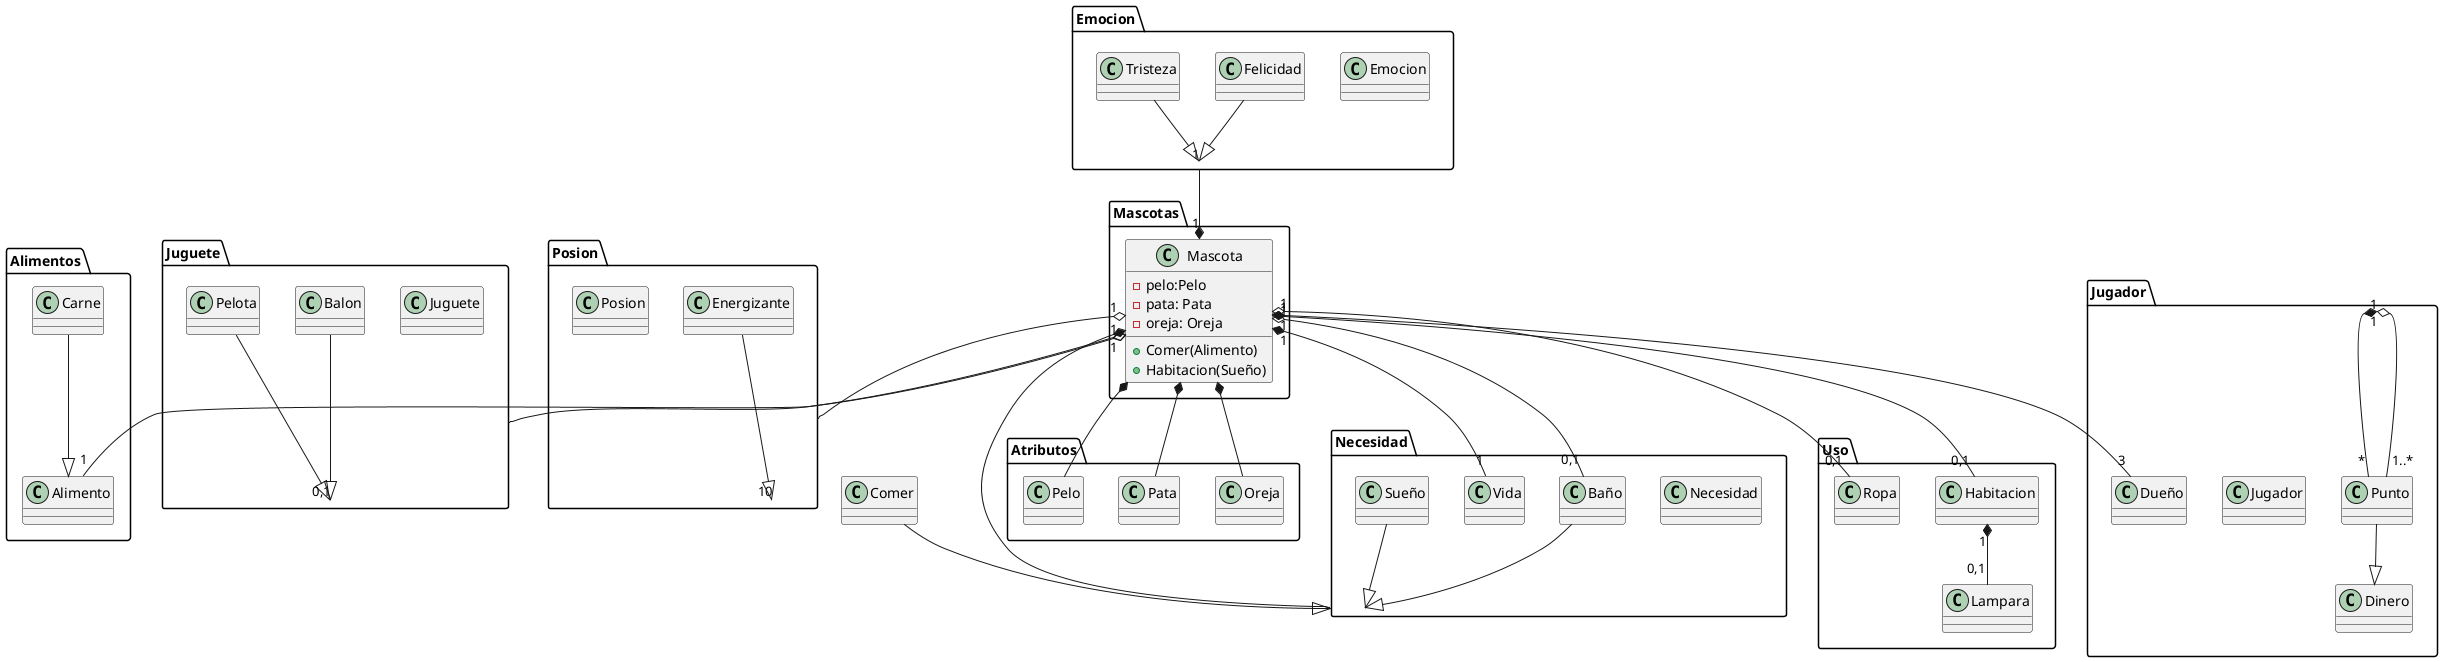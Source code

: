 @startuml mascota 
package Mascotas {
class Mascota {
-pelo:Pelo
-pata: Pata
-oreja: Oreja
+Comer(Alimento)
+Habitacion(Sueño)

}
}
package Alimentos {
class Alimento
class Carne
}
package Necesidad{
Class Necesidad
Class Vida
Class Baño
Class Sueño
}
package Juguete{
class Juguete
Class Balon
Class Pelota
}
package Emocion{
Class Emocion 
Class Felicidad
class Tristeza
 }
package Posion{
Class Energizante 
Class Posion
}
package Jugador{
Class Dueño 
Class Jugador
Class Dinero
Class Punto
}
package Uso {
Class Habitacion
Class Lampara
Class Ropa
}
package Atributos {
Class Pelo
Class Oreja
Class Pata
}
Mascota *-- Necesidad

Mascota *-- Pelo 

Mascota *-- Oreja

Mascota *-- Pata

Mascota"1" o-- "1"Alimento 

Pelota  --|> Juguete 

Mascota "1" o-- "0,1" Juguete 

Carne --|> Alimento  

Mascota "1" *-- "1" Vida 

Mascota "1" o-- "0,1" Baño

Jugador "1" *-- "*" Punto

Emocion "1" --* "1" Mascota

Felicidad --|> Emocion 

Tristeza --|> Emocion 

Mascota "1" o-- "0,1" Habitacion

Habitacion "1" *-- "0,1" Lampara

Balon --|> Juguete

Mascota "1" o-- "10" Posion 

Energizante --|> Posion

Jugador "1" o-- "1..*" Punto

Punto --|> Dinero 

Baño --|> Necesidad 

Comer --|> Necesidad

Mascota "1" o-- "0,1" Ropa 

Sueño --|> Necesidad

Mascota "1" *-- "3" Dueño 


